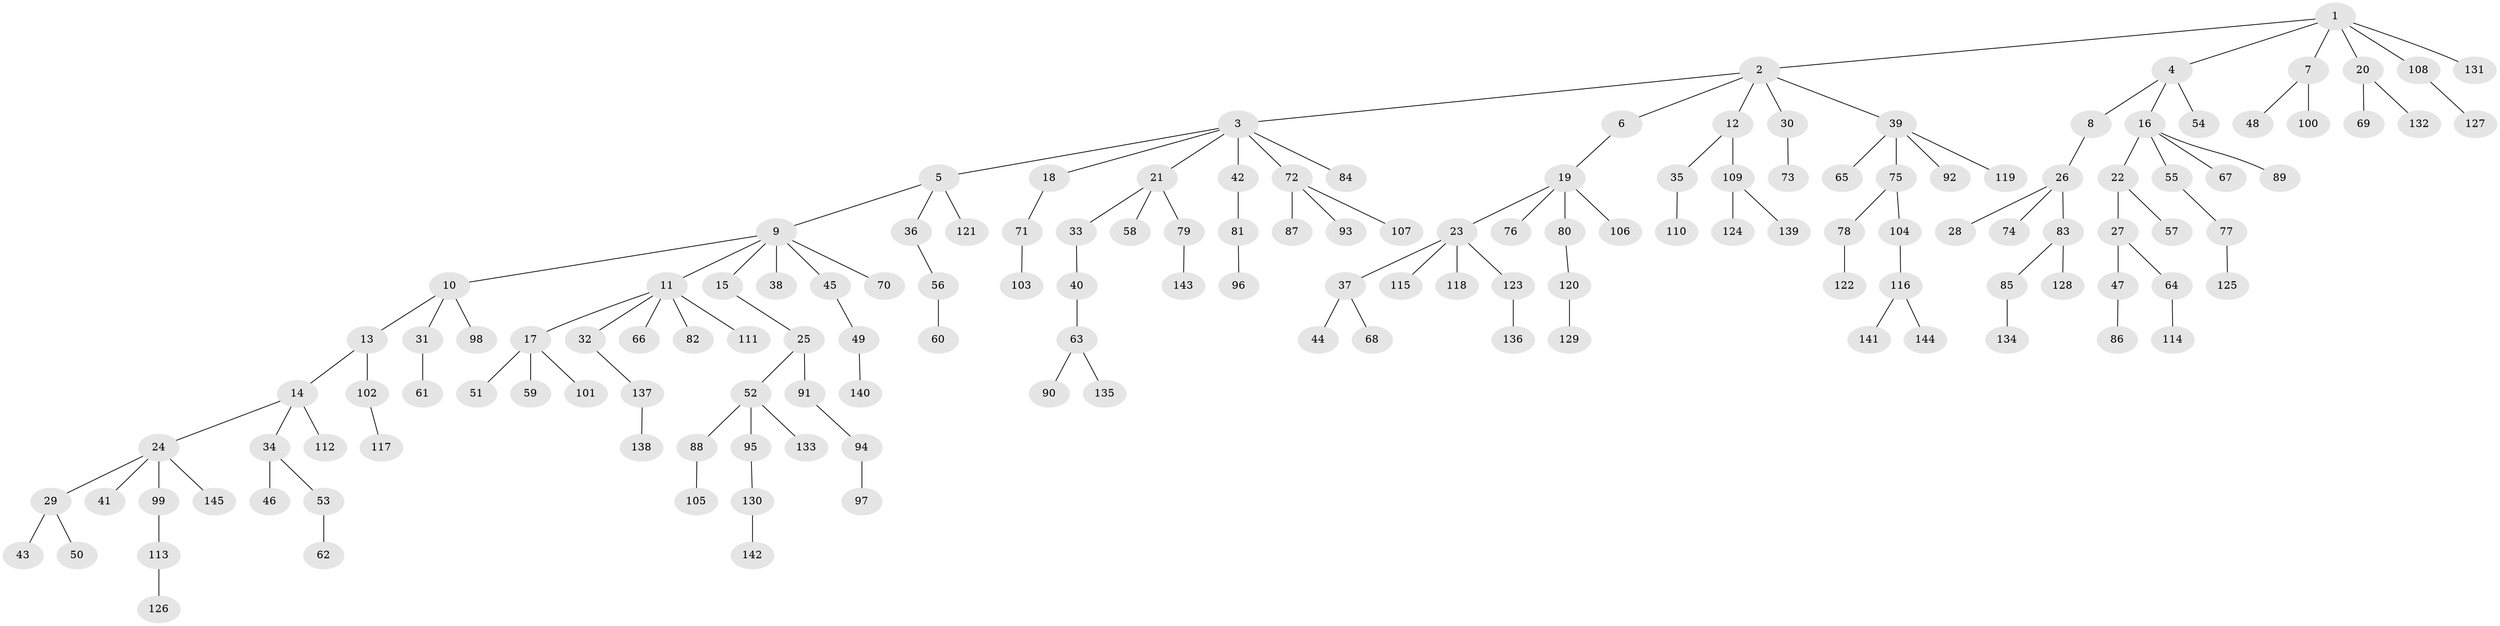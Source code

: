 // Generated by graph-tools (version 1.1) at 2025/15/03/09/25 04:15:37]
// undirected, 145 vertices, 144 edges
graph export_dot {
graph [start="1"]
  node [color=gray90,style=filled];
  1;
  2;
  3;
  4;
  5;
  6;
  7;
  8;
  9;
  10;
  11;
  12;
  13;
  14;
  15;
  16;
  17;
  18;
  19;
  20;
  21;
  22;
  23;
  24;
  25;
  26;
  27;
  28;
  29;
  30;
  31;
  32;
  33;
  34;
  35;
  36;
  37;
  38;
  39;
  40;
  41;
  42;
  43;
  44;
  45;
  46;
  47;
  48;
  49;
  50;
  51;
  52;
  53;
  54;
  55;
  56;
  57;
  58;
  59;
  60;
  61;
  62;
  63;
  64;
  65;
  66;
  67;
  68;
  69;
  70;
  71;
  72;
  73;
  74;
  75;
  76;
  77;
  78;
  79;
  80;
  81;
  82;
  83;
  84;
  85;
  86;
  87;
  88;
  89;
  90;
  91;
  92;
  93;
  94;
  95;
  96;
  97;
  98;
  99;
  100;
  101;
  102;
  103;
  104;
  105;
  106;
  107;
  108;
  109;
  110;
  111;
  112;
  113;
  114;
  115;
  116;
  117;
  118;
  119;
  120;
  121;
  122;
  123;
  124;
  125;
  126;
  127;
  128;
  129;
  130;
  131;
  132;
  133;
  134;
  135;
  136;
  137;
  138;
  139;
  140;
  141;
  142;
  143;
  144;
  145;
  1 -- 2;
  1 -- 4;
  1 -- 7;
  1 -- 20;
  1 -- 108;
  1 -- 131;
  2 -- 3;
  2 -- 6;
  2 -- 12;
  2 -- 30;
  2 -- 39;
  3 -- 5;
  3 -- 18;
  3 -- 21;
  3 -- 42;
  3 -- 72;
  3 -- 84;
  4 -- 8;
  4 -- 16;
  4 -- 54;
  5 -- 9;
  5 -- 36;
  5 -- 121;
  6 -- 19;
  7 -- 48;
  7 -- 100;
  8 -- 26;
  9 -- 10;
  9 -- 11;
  9 -- 15;
  9 -- 38;
  9 -- 45;
  9 -- 70;
  10 -- 13;
  10 -- 31;
  10 -- 98;
  11 -- 17;
  11 -- 32;
  11 -- 66;
  11 -- 82;
  11 -- 111;
  12 -- 35;
  12 -- 109;
  13 -- 14;
  13 -- 102;
  14 -- 24;
  14 -- 34;
  14 -- 112;
  15 -- 25;
  16 -- 22;
  16 -- 55;
  16 -- 67;
  16 -- 89;
  17 -- 51;
  17 -- 59;
  17 -- 101;
  18 -- 71;
  19 -- 23;
  19 -- 76;
  19 -- 80;
  19 -- 106;
  20 -- 69;
  20 -- 132;
  21 -- 33;
  21 -- 58;
  21 -- 79;
  22 -- 27;
  22 -- 57;
  23 -- 37;
  23 -- 115;
  23 -- 118;
  23 -- 123;
  24 -- 29;
  24 -- 41;
  24 -- 99;
  24 -- 145;
  25 -- 52;
  25 -- 91;
  26 -- 28;
  26 -- 74;
  26 -- 83;
  27 -- 47;
  27 -- 64;
  29 -- 43;
  29 -- 50;
  30 -- 73;
  31 -- 61;
  32 -- 137;
  33 -- 40;
  34 -- 46;
  34 -- 53;
  35 -- 110;
  36 -- 56;
  37 -- 44;
  37 -- 68;
  39 -- 65;
  39 -- 75;
  39 -- 92;
  39 -- 119;
  40 -- 63;
  42 -- 81;
  45 -- 49;
  47 -- 86;
  49 -- 140;
  52 -- 88;
  52 -- 95;
  52 -- 133;
  53 -- 62;
  55 -- 77;
  56 -- 60;
  63 -- 90;
  63 -- 135;
  64 -- 114;
  71 -- 103;
  72 -- 87;
  72 -- 93;
  72 -- 107;
  75 -- 78;
  75 -- 104;
  77 -- 125;
  78 -- 122;
  79 -- 143;
  80 -- 120;
  81 -- 96;
  83 -- 85;
  83 -- 128;
  85 -- 134;
  88 -- 105;
  91 -- 94;
  94 -- 97;
  95 -- 130;
  99 -- 113;
  102 -- 117;
  104 -- 116;
  108 -- 127;
  109 -- 124;
  109 -- 139;
  113 -- 126;
  116 -- 141;
  116 -- 144;
  120 -- 129;
  123 -- 136;
  130 -- 142;
  137 -- 138;
}
